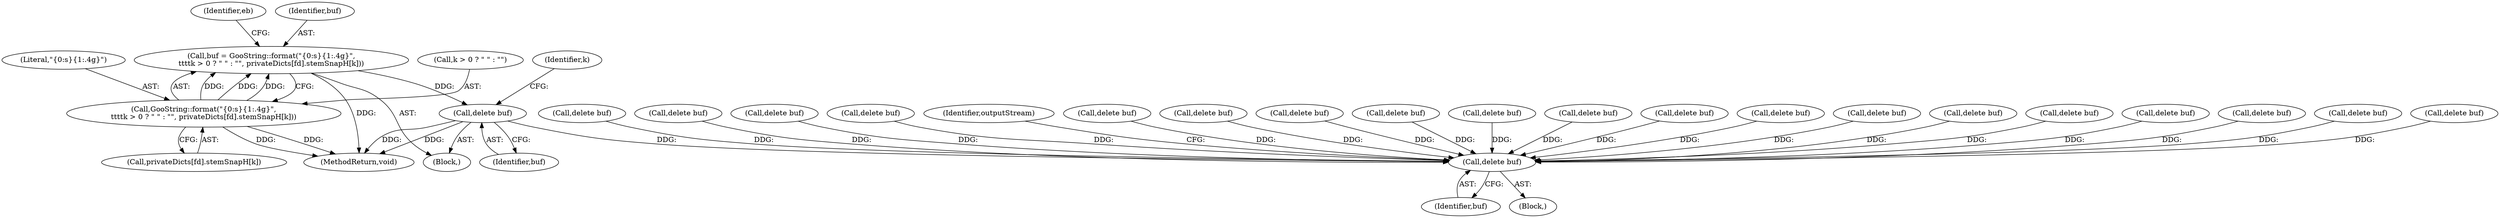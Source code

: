 digraph "0_poppler_da63c35549e8852a410946ab016a3f25ac701bdf@pointer" {
"1000961" [label="(Call,buf = GooString::format(\"{0:s}{1:.4g}\",\n\t\t\t\tk > 0 ? \" \" : \"\", privateDicts[fd].stemSnapH[k]))"];
"1000963" [label="(Call,GooString::format(\"{0:s}{1:.4g}\",\n\t\t\t\tk > 0 ? \" \" : \"\", privateDicts[fd].stemSnapH[k]))"];
"1000982" [label="(Call,delete buf)"];
"1000355" [label="(Call,delete buf)"];
"1000964" [label="(Literal,\"{0:s}{1:.4g}\")"];
"1000762" [label="(Call,delete buf)"];
"1000842" [label="(Call,delete buf)"];
"1000959" [label="(Identifier,k)"];
"1000658" [label="(Call,delete buf)"];
"1000912" [label="(Call,delete buf)"];
"1000356" [label="(Identifier,buf)"];
"1000971" [label="(Call,privateDicts[fd].stemSnapH[k])"];
"1000355" [label="(Call,delete buf)"];
"1000295" [label="(Block,)"];
"1001135" [label="(Call,delete buf)"];
"1000980" [label="(Identifier,eb)"];
"1000529" [label="(Call,delete buf)"];
"1000965" [label="(Call,k > 0 ? \" \" : \"\")"];
"1000963" [label="(Call,GooString::format(\"{0:s}{1:.4g}\",\n\t\t\t\tk > 0 ? \" \" : \"\", privateDicts[fd].stemSnapH[k]))"];
"1000497" [label="(Call,delete buf)"];
"1001111" [label="(Call,delete buf)"];
"1000814" [label="(Call,delete buf)"];
"1000962" [label="(Identifier,buf)"];
"1000890" [label="(Call,delete buf)"];
"1001087" [label="(Call,delete buf)"];
"1000960" [label="(Block,)"];
"1000934" [label="(Call,delete buf)"];
"1000477" [label="(Call,delete buf)"];
"1000983" [label="(Identifier,buf)"];
"1000961" [label="(Call,buf = GooString::format(\"{0:s}{1:.4g}\",\n\t\t\t\tk > 0 ? \" \" : \"\", privateDicts[fd].stemSnapH[k]))"];
"1000866" [label="(Call,delete buf)"];
"1000710" [label="(Call,delete buf)"];
"1000358" [label="(Identifier,outputStream)"];
"1000982" [label="(Call,delete buf)"];
"1001258" [label="(Call,delete buf)"];
"1000545" [label="(Call,delete buf)"];
"1001034" [label="(Call,delete buf)"];
"1001475" [label="(MethodReturn,void)"];
"1001063" [label="(Call,delete buf)"];
"1000961" -> "1000960"  [label="AST: "];
"1000961" -> "1000963"  [label="CFG: "];
"1000962" -> "1000961"  [label="AST: "];
"1000963" -> "1000961"  [label="AST: "];
"1000980" -> "1000961"  [label="CFG: "];
"1000961" -> "1001475"  [label="DDG: "];
"1000963" -> "1000961"  [label="DDG: "];
"1000963" -> "1000961"  [label="DDG: "];
"1000963" -> "1000961"  [label="DDG: "];
"1000961" -> "1000982"  [label="DDG: "];
"1000963" -> "1000971"  [label="CFG: "];
"1000964" -> "1000963"  [label="AST: "];
"1000965" -> "1000963"  [label="AST: "];
"1000971" -> "1000963"  [label="AST: "];
"1000963" -> "1001475"  [label="DDG: "];
"1000963" -> "1001475"  [label="DDG: "];
"1000982" -> "1000960"  [label="AST: "];
"1000982" -> "1000983"  [label="CFG: "];
"1000983" -> "1000982"  [label="AST: "];
"1000959" -> "1000982"  [label="CFG: "];
"1000982" -> "1001475"  [label="DDG: "];
"1000982" -> "1001475"  [label="DDG: "];
"1000982" -> "1000355"  [label="DDG: "];
"1000355" -> "1000295"  [label="AST: "];
"1000355" -> "1000356"  [label="CFG: "];
"1000356" -> "1000355"  [label="AST: "];
"1000358" -> "1000355"  [label="CFG: "];
"1000934" -> "1000355"  [label="DDG: "];
"1000497" -> "1000355"  [label="DDG: "];
"1001087" -> "1000355"  [label="DDG: "];
"1000545" -> "1000355"  [label="DDG: "];
"1001034" -> "1000355"  [label="DDG: "];
"1001063" -> "1000355"  [label="DDG: "];
"1001135" -> "1000355"  [label="DDG: "];
"1000658" -> "1000355"  [label="DDG: "];
"1001258" -> "1000355"  [label="DDG: "];
"1000477" -> "1000355"  [label="DDG: "];
"1000912" -> "1000355"  [label="DDG: "];
"1001111" -> "1000355"  [label="DDG: "];
"1000890" -> "1000355"  [label="DDG: "];
"1000866" -> "1000355"  [label="DDG: "];
"1000710" -> "1000355"  [label="DDG: "];
"1000842" -> "1000355"  [label="DDG: "];
"1000529" -> "1000355"  [label="DDG: "];
"1000814" -> "1000355"  [label="DDG: "];
"1000762" -> "1000355"  [label="DDG: "];
}
